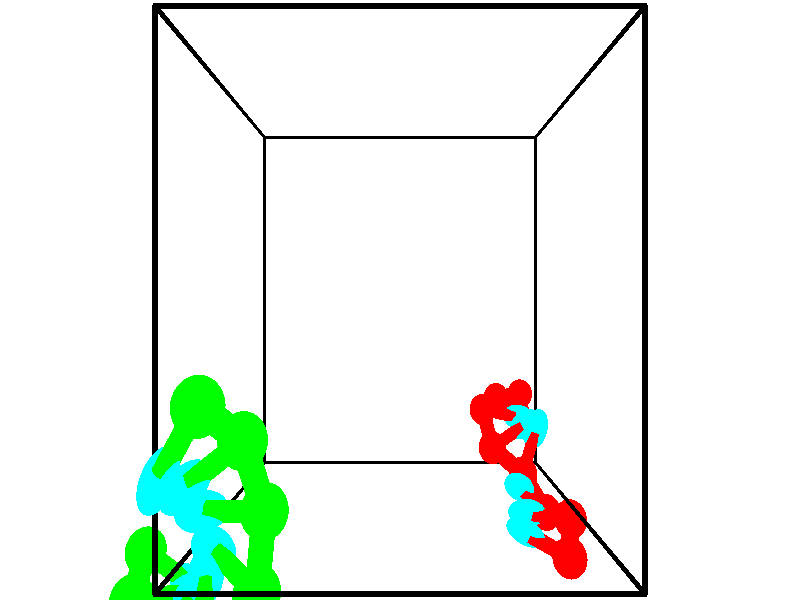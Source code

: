 // switches for output
#declare DRAW_BASES = 1; // possible values are 0, 1; only relevant for DNA ribbons
#declare DRAW_BASES_TYPE = 3; // possible values are 1, 2, 3; only relevant for DNA ribbons
#declare DRAW_FOG = 0; // set to 1 to enable fog

#include "colors.inc"

#include "transforms.inc"
background { rgb <1, 1, 1>}

#default {
   normal{
       ripples 0.25
       frequency 0.20
       turbulence 0.2
       lambda 5
   }
	finish {
		phong 0.1
		phong_size 40.
	}
}

// original window dimensions: 1024x640


// camera settings

camera {
	sky <-0, 1, 0>
	up <-0, 1, 0>
	right 1.6 * <1, 0, 0>
	location <2.5, 2.5, 11.1562>
	look_at <2.5, 2.5, 2.5>
	direction <0, 0, -8.6562>
	angle 67.0682
}


# declare cpy_camera_pos = <2.5, 2.5, 11.1562>;
# if (DRAW_FOG = 1)
fog {
	fog_type 2
	up vnormalize(cpy_camera_pos)
	color rgbt<1,1,1,0.3>
	distance 1e-5
	fog_alt 3e-3
	fog_offset 4
}
# end


// LIGHTS

# declare lum = 6;
global_settings {
	ambient_light rgb lum * <0.05, 0.05, 0.05>
	max_trace_level 15
}# declare cpy_direct_light_amount = 0.25;
light_source
{	1000 * <-1, -1, 1>,
	rgb lum * cpy_direct_light_amount
	parallel
}

light_source
{	1000 * <1, 1, -1>,
	rgb lum * cpy_direct_light_amount
	parallel
}

// strand 0

// nucleotide -1

// particle -1
sphere {
	<5.008691, -0.673452, 2.239501> 0.250000
	pigment { color rgbt <1,0,0,0> }
	no_shadow
}
cylinder {
	<4.645645, -0.510635, 2.198408>,  <4.427818, -0.412945, 2.173752>, 0.100000
	pigment { color rgbt <1,0,0,0> }
	no_shadow
}
cylinder {
	<4.645645, -0.510635, 2.198408>,  <5.008691, -0.673452, 2.239501>, 0.100000
	pigment { color rgbt <1,0,0,0> }
	no_shadow
}

// particle -1
sphere {
	<4.645645, -0.510635, 2.198408> 0.100000
	pigment { color rgbt <1,0,0,0> }
	no_shadow
}
sphere {
	0, 1
	scale<0.080000,0.200000,0.300000>
	matrix <0.302317, 0.463940, -0.832685,
		-0.291276, -0.786814, -0.544134,
		-0.907614, 0.407042, -0.102733,
		4.373361, -0.388523, 2.167588>
	pigment { color rgbt <0,1,1,0> }
	no_shadow
}
cylinder {
	<5.177774, -0.368478, 1.669372>,  <5.008691, -0.673452, 2.239501>, 0.130000
	pigment { color rgbt <1,0,0,0> }
	no_shadow
}

// nucleotide -1

// particle -1
sphere {
	<5.177774, -0.368478, 1.669372> 0.250000
	pigment { color rgbt <1,0,0,0> }
	no_shadow
}
cylinder {
	<4.782761, -0.313498, 1.700060>,  <4.545753, -0.280510, 1.718473>, 0.100000
	pigment { color rgbt <1,0,0,0> }
	no_shadow
}
cylinder {
	<4.782761, -0.313498, 1.700060>,  <5.177774, -0.368478, 1.669372>, 0.100000
	pigment { color rgbt <1,0,0,0> }
	no_shadow
}

// particle -1
sphere {
	<4.782761, -0.313498, 1.700060> 0.100000
	pigment { color rgbt <1,0,0,0> }
	no_shadow
}
sphere {
	0, 1
	scale<0.080000,0.200000,0.300000>
	matrix <-0.033922, 0.290110, -0.956392,
		-0.153714, -0.947071, -0.281830,
		-0.987533, 0.137451, 0.076720,
		4.486501, -0.272263, 1.723076>
	pigment { color rgbt <0,1,1,0> }
	no_shadow
}
cylinder {
	<4.948023, -0.469521, 1.018638>,  <5.177774, -0.368478, 1.669372>, 0.130000
	pigment { color rgbt <1,0,0,0> }
	no_shadow
}

// nucleotide -1

// particle -1
sphere {
	<4.948023, -0.469521, 1.018638> 0.250000
	pigment { color rgbt <1,0,0,0> }
	no_shadow
}
cylinder {
	<4.665260, -0.231007, 1.170809>,  <4.495603, -0.087898, 1.262111>, 0.100000
	pigment { color rgbt <1,0,0,0> }
	no_shadow
}
cylinder {
	<4.665260, -0.231007, 1.170809>,  <4.948023, -0.469521, 1.018638>, 0.100000
	pigment { color rgbt <1,0,0,0> }
	no_shadow
}

// particle -1
sphere {
	<4.665260, -0.231007, 1.170809> 0.100000
	pigment { color rgbt <1,0,0,0> }
	no_shadow
}
sphere {
	0, 1
	scale<0.080000,0.200000,0.300000>
	matrix <-0.081374, 0.465719, -0.881183,
		-0.702610, -0.653871, -0.280698,
		-0.706907, 0.596287, 0.380427,
		4.453188, -0.052121, 1.284937>
	pigment { color rgbt <0,1,1,0> }
	no_shadow
}
cylinder {
	<4.673085, -0.060546, 0.482956>,  <4.948023, -0.469521, 1.018638>, 0.130000
	pigment { color rgbt <1,0,0,0> }
	no_shadow
}

// nucleotide -1

// particle -1
sphere {
	<4.673085, -0.060546, 0.482956> 0.250000
	pigment { color rgbt <1,0,0,0> }
	no_shadow
}
cylinder {
	<4.810257, 0.314224, 0.455912>,  <4.892560, 0.539086, 0.439685>, 0.100000
	pigment { color rgbt <1,0,0,0> }
	no_shadow
}
cylinder {
	<4.810257, 0.314224, 0.455912>,  <4.673085, -0.060546, 0.482956>, 0.100000
	pigment { color rgbt <1,0,0,0> }
	no_shadow
}

// particle -1
sphere {
	<4.810257, 0.314224, 0.455912> 0.100000
	pigment { color rgbt <1,0,0,0> }
	no_shadow
}
sphere {
	0, 1
	scale<0.080000,0.200000,0.300000>
	matrix <0.092849, -0.105431, -0.990082,
		-0.934761, 0.333252, -0.123148,
		0.342930, 0.936924, -0.067611,
		4.913136, 0.595302, 0.435628>
	pigment { color rgbt <0,1,1,0> }
	no_shadow
}
cylinder {
	<4.210572, 0.221634, -0.018131>,  <4.673085, -0.060546, 0.482956>, 0.130000
	pigment { color rgbt <1,0,0,0> }
	no_shadow
}

// nucleotide -1

// particle -1
sphere {
	<4.210572, 0.221634, -0.018131> 0.250000
	pigment { color rgbt <1,0,0,0> }
	no_shadow
}
cylinder {
	<4.548882, 0.433308, 0.009089>,  <4.751867, 0.560312, 0.025420>, 0.100000
	pigment { color rgbt <1,0,0,0> }
	no_shadow
}
cylinder {
	<4.548882, 0.433308, 0.009089>,  <4.210572, 0.221634, -0.018131>, 0.100000
	pigment { color rgbt <1,0,0,0> }
	no_shadow
}

// particle -1
sphere {
	<4.548882, 0.433308, 0.009089> 0.100000
	pigment { color rgbt <1,0,0,0> }
	no_shadow
}
sphere {
	0, 1
	scale<0.080000,0.200000,0.300000>
	matrix <0.233165, -0.251879, -0.939250,
		-0.479896, 0.810260, -0.336419,
		0.845774, 0.529184, 0.068048,
		4.802614, 0.592063, 0.029503>
	pigment { color rgbt <0,1,1,0> }
	no_shadow
}
cylinder {
	<4.103158, 0.732221, -0.548324>,  <4.210572, 0.221634, -0.018131>, 0.130000
	pigment { color rgbt <1,0,0,0> }
	no_shadow
}

// nucleotide -1

// particle -1
sphere {
	<4.103158, 0.732221, -0.548324> 0.250000
	pigment { color rgbt <1,0,0,0> }
	no_shadow
}
cylinder {
	<4.491684, 0.668907, -0.477339>,  <4.724800, 0.630919, -0.434748>, 0.100000
	pigment { color rgbt <1,0,0,0> }
	no_shadow
}
cylinder {
	<4.491684, 0.668907, -0.477339>,  <4.103158, 0.732221, -0.548324>, 0.100000
	pigment { color rgbt <1,0,0,0> }
	no_shadow
}

// particle -1
sphere {
	<4.491684, 0.668907, -0.477339> 0.100000
	pigment { color rgbt <1,0,0,0> }
	no_shadow
}
sphere {
	0, 1
	scale<0.080000,0.200000,0.300000>
	matrix <0.151094, -0.165469, -0.974572,
		0.183624, 0.973430, -0.136807,
		0.971315, -0.158285, 0.177463,
		4.783079, 0.621422, -0.424100>
	pigment { color rgbt <0,1,1,0> }
	no_shadow
}
cylinder {
	<4.453597, 0.838756, -1.136144>,  <4.103158, 0.732221, -0.548324>, 0.130000
	pigment { color rgbt <1,0,0,0> }
	no_shadow
}

// nucleotide -1

// particle -1
sphere {
	<4.453597, 0.838756, -1.136144> 0.250000
	pigment { color rgbt <1,0,0,0> }
	no_shadow
}
cylinder {
	<4.749680, 0.639469, -0.955534>,  <4.927329, 0.519897, -0.847168>, 0.100000
	pigment { color rgbt <1,0,0,0> }
	no_shadow
}
cylinder {
	<4.749680, 0.639469, -0.955534>,  <4.453597, 0.838756, -1.136144>, 0.100000
	pigment { color rgbt <1,0,0,0> }
	no_shadow
}

// particle -1
sphere {
	<4.749680, 0.639469, -0.955534> 0.100000
	pigment { color rgbt <1,0,0,0> }
	no_shadow
}
sphere {
	0, 1
	scale<0.080000,0.200000,0.300000>
	matrix <0.269907, -0.394883, -0.878190,
		0.615829, 0.771911, -0.157822,
		0.740206, -0.498217, 0.451524,
		4.971741, 0.490004, -0.820077>
	pigment { color rgbt <0,1,1,0> }
	no_shadow
}
cylinder {
	<5.030312, 0.850682, -1.591474>,  <4.453597, 0.838756, -1.136144>, 0.130000
	pigment { color rgbt <1,0,0,0> }
	no_shadow
}

// nucleotide -1

// particle -1
sphere {
	<5.030312, 0.850682, -1.591474> 0.250000
	pigment { color rgbt <1,0,0,0> }
	no_shadow
}
cylinder {
	<5.089249, 0.541891, -1.344139>,  <5.124611, 0.356617, -1.195738>, 0.100000
	pigment { color rgbt <1,0,0,0> }
	no_shadow
}
cylinder {
	<5.089249, 0.541891, -1.344139>,  <5.030312, 0.850682, -1.591474>, 0.100000
	pigment { color rgbt <1,0,0,0> }
	no_shadow
}

// particle -1
sphere {
	<5.089249, 0.541891, -1.344139> 0.100000
	pigment { color rgbt <1,0,0,0> }
	no_shadow
}
sphere {
	0, 1
	scale<0.080000,0.200000,0.300000>
	matrix <0.360421, -0.540271, -0.760397,
		0.921079, 0.334901, 0.198632,
		0.147342, -0.771977, 0.618338,
		5.133451, 0.310298, -1.158638>
	pigment { color rgbt <0,1,1,0> }
	no_shadow
}
// strand 1

// nucleotide -1

// particle -1
sphere {
	<-0.773738, -0.193859, 3.377437> 0.250000
	pigment { color rgbt <0,1,0,0> }
	no_shadow
}
cylinder {
	<-0.443275, -0.417973, 3.353613>,  <-0.244998, -0.552441, 3.339319>, 0.100000
	pigment { color rgbt <0,1,0,0> }
	no_shadow
}
cylinder {
	<-0.443275, -0.417973, 3.353613>,  <-0.773738, -0.193859, 3.377437>, 0.100000
	pigment { color rgbt <0,1,0,0> }
	no_shadow
}

// particle -1
sphere {
	<-0.443275, -0.417973, 3.353613> 0.100000
	pigment { color rgbt <0,1,0,0> }
	no_shadow
}
sphere {
	0, 1
	scale<0.080000,0.200000,0.300000>
	matrix <0.356886, 0.438560, 0.824802,
		-0.436003, -0.702671, 0.562276,
		0.826156, -0.560284, -0.059560,
		-0.195429, -0.586058, 3.335745>
	pigment { color rgbt <0,1,1,0> }
	no_shadow
}
cylinder {
	<-0.650893, -0.446547, 4.059402>,  <-0.773738, -0.193859, 3.377437>, 0.130000
	pigment { color rgbt <0,1,0,0> }
	no_shadow
}

// nucleotide -1

// particle -1
sphere {
	<-0.650893, -0.446547, 4.059402> 0.250000
	pigment { color rgbt <0,1,0,0> }
	no_shadow
}
cylinder {
	<-0.306290, -0.482262, 3.859470>,  <-0.099527, -0.503691, 3.739511>, 0.100000
	pigment { color rgbt <0,1,0,0> }
	no_shadow
}
cylinder {
	<-0.306290, -0.482262, 3.859470>,  <-0.650893, -0.446547, 4.059402>, 0.100000
	pigment { color rgbt <0,1,0,0> }
	no_shadow
}

// particle -1
sphere {
	<-0.306290, -0.482262, 3.859470> 0.100000
	pigment { color rgbt <0,1,0,0> }
	no_shadow
}
sphere {
	0, 1
	scale<0.080000,0.200000,0.300000>
	matrix <0.488024, 0.417290, 0.766617,
		0.140124, -0.904376, 0.403074,
		0.861509, -0.089288, -0.499829,
		-0.047837, -0.509048, 3.709522>
	pigment { color rgbt <0,1,1,0> }
	no_shadow
}
cylinder {
	<-0.234233, -0.803701, 4.509950>,  <-0.650893, -0.446547, 4.059402>, 0.130000
	pigment { color rgbt <0,1,0,0> }
	no_shadow
}

// nucleotide -1

// particle -1
sphere {
	<-0.234233, -0.803701, 4.509950> 0.250000
	pigment { color rgbt <0,1,0,0> }
	no_shadow
}
cylinder {
	<-0.061836, -0.568905, 4.235815>,  <0.041602, -0.428027, 4.071334>, 0.100000
	pigment { color rgbt <0,1,0,0> }
	no_shadow
}
cylinder {
	<-0.061836, -0.568905, 4.235815>,  <-0.234233, -0.803701, 4.509950>, 0.100000
	pigment { color rgbt <0,1,0,0> }
	no_shadow
}

// particle -1
sphere {
	<-0.061836, -0.568905, 4.235815> 0.100000
	pigment { color rgbt <0,1,0,0> }
	no_shadow
}
sphere {
	0, 1
	scale<0.080000,0.200000,0.300000>
	matrix <0.256599, 0.648416, 0.716738,
		0.865103, -0.484765, 0.128841,
		0.430992, 0.586992, -0.685337,
		0.067462, -0.392807, 4.030214>
	pigment { color rgbt <0,1,1,0> }
	no_shadow
}
cylinder {
	<0.401363, -0.582286, 4.772173>,  <-0.234233, -0.803701, 4.509950>, 0.130000
	pigment { color rgbt <0,1,0,0> }
	no_shadow
}

// nucleotide -1

// particle -1
sphere {
	<0.401363, -0.582286, 4.772173> 0.250000
	pigment { color rgbt <0,1,0,0> }
	no_shadow
}
cylinder {
	<0.334427, -0.314159, 4.482988>,  <0.294265, -0.153284, 4.309478>, 0.100000
	pigment { color rgbt <0,1,0,0> }
	no_shadow
}
cylinder {
	<0.334427, -0.314159, 4.482988>,  <0.401363, -0.582286, 4.772173>, 0.100000
	pigment { color rgbt <0,1,0,0> }
	no_shadow
}

// particle -1
sphere {
	<0.334427, -0.314159, 4.482988> 0.100000
	pigment { color rgbt <0,1,0,0> }
	no_shadow
}
sphere {
	0, 1
	scale<0.080000,0.200000,0.300000>
	matrix <0.194664, 0.741330, 0.642289,
		0.966490, -0.033253, -0.254541,
		-0.167341, 0.670316, -0.722962,
		0.284225, -0.113065, 4.266100>
	pigment { color rgbt <0,1,1,0> }
	no_shadow
}
cylinder {
	<0.987522, -0.087831, 4.773783>,  <0.401363, -0.582286, 4.772173>, 0.130000
	pigment { color rgbt <0,1,0,0> }
	no_shadow
}

// nucleotide -1

// particle -1
sphere {
	<0.987522, -0.087831, 4.773783> 0.250000
	pigment { color rgbt <0,1,0,0> }
	no_shadow
}
cylinder {
	<0.669876, 0.074345, 4.592674>,  <0.479289, 0.171650, 4.484009>, 0.100000
	pigment { color rgbt <0,1,0,0> }
	no_shadow
}
cylinder {
	<0.669876, 0.074345, 4.592674>,  <0.987522, -0.087831, 4.773783>, 0.100000
	pigment { color rgbt <0,1,0,0> }
	no_shadow
}

// particle -1
sphere {
	<0.669876, 0.074345, 4.592674> 0.100000
	pigment { color rgbt <0,1,0,0> }
	no_shadow
}
sphere {
	0, 1
	scale<0.080000,0.200000,0.300000>
	matrix <-0.006819, 0.738983, 0.673689,
		0.607731, 0.538074, -0.584072,
		-0.794114, 0.405439, -0.452772,
		0.431642, 0.195976, 4.456842>
	pigment { color rgbt <0,1,1,0> }
	no_shadow
}
cylinder {
	<1.073879, 0.645229, 4.800631>,  <0.987522, -0.087831, 4.773783>, 0.130000
	pigment { color rgbt <0,1,0,0> }
	no_shadow
}

// nucleotide -1

// particle -1
sphere {
	<1.073879, 0.645229, 4.800631> 0.250000
	pigment { color rgbt <0,1,0,0> }
	no_shadow
}
cylinder {
	<0.677078, 0.631477, 4.752050>,  <0.438998, 0.623226, 4.722902>, 0.100000
	pigment { color rgbt <0,1,0,0> }
	no_shadow
}
cylinder {
	<0.677078, 0.631477, 4.752050>,  <1.073879, 0.645229, 4.800631>, 0.100000
	pigment { color rgbt <0,1,0,0> }
	no_shadow
}

// particle -1
sphere {
	<0.677078, 0.631477, 4.752050> 0.100000
	pigment { color rgbt <0,1,0,0> }
	no_shadow
}
sphere {
	0, 1
	scale<0.080000,0.200000,0.300000>
	matrix <-0.114767, 0.646219, 0.754473,
		0.052546, 0.762377, -0.644996,
		-0.992002, -0.034379, -0.121452,
		0.379478, 0.621164, 4.715615>
	pigment { color rgbt <0,1,1,0> }
	no_shadow
}
cylinder {
	<0.895516, 1.300785, 4.990782>,  <1.073879, 0.645229, 4.800631>, 0.130000
	pigment { color rgbt <0,1,0,0> }
	no_shadow
}

// nucleotide -1

// particle -1
sphere {
	<0.895516, 1.300785, 4.990782> 0.250000
	pigment { color rgbt <0,1,0,0> }
	no_shadow
}
cylinder {
	<0.562660, 1.079884, 5.011028>,  <0.362947, 0.947343, 5.023176>, 0.100000
	pigment { color rgbt <0,1,0,0> }
	no_shadow
}
cylinder {
	<0.562660, 1.079884, 5.011028>,  <0.895516, 1.300785, 4.990782>, 0.100000
	pigment { color rgbt <0,1,0,0> }
	no_shadow
}

// particle -1
sphere {
	<0.562660, 1.079884, 5.011028> 0.100000
	pigment { color rgbt <0,1,0,0> }
	no_shadow
}
sphere {
	0, 1
	scale<0.080000,0.200000,0.300000>
	matrix <-0.219855, 0.412311, 0.884117,
		-0.509125, 0.724581, -0.464515,
		-0.832139, -0.552253, 0.050615,
		0.313019, 0.914208, 5.026213>
	pigment { color rgbt <0,1,1,0> }
	no_shadow
}
cylinder {
	<0.586347, 1.657645, 5.437057>,  <0.895516, 1.300785, 4.990782>, 0.130000
	pigment { color rgbt <0,1,0,0> }
	no_shadow
}

// nucleotide -1

// particle -1
sphere {
	<0.586347, 1.657645, 5.437057> 0.250000
	pigment { color rgbt <0,1,0,0> }
	no_shadow
}
cylinder {
	<0.367645, 1.322788, 5.430710>,  <0.236424, 1.121874, 5.426902>, 0.100000
	pigment { color rgbt <0,1,0,0> }
	no_shadow
}
cylinder {
	<0.367645, 1.322788, 5.430710>,  <0.586347, 1.657645, 5.437057>, 0.100000
	pigment { color rgbt <0,1,0,0> }
	no_shadow
}

// particle -1
sphere {
	<0.367645, 1.322788, 5.430710> 0.100000
	pigment { color rgbt <0,1,0,0> }
	no_shadow
}
sphere {
	0, 1
	scale<0.080000,0.200000,0.300000>
	matrix <-0.357239, 0.216096, 0.908671,
		-0.757258, 0.502488, -0.417211,
		-0.546754, -0.837143, -0.015867,
		0.203619, 1.071645, 5.425950>
	pigment { color rgbt <0,1,1,0> }
	no_shadow
}
// box output
cylinder {
	<0.000000, 0.000000, 0.000000>,  <5.000000, 0.000000, 0.000000>, 0.025000
	pigment { color rgbt <0,0,0,0> }
	no_shadow
}
cylinder {
	<0.000000, 0.000000, 0.000000>,  <0.000000, 5.000000, 0.000000>, 0.025000
	pigment { color rgbt <0,0,0,0> }
	no_shadow
}
cylinder {
	<0.000000, 0.000000, 0.000000>,  <0.000000, 0.000000, 5.000000>, 0.025000
	pigment { color rgbt <0,0,0,0> }
	no_shadow
}
cylinder {
	<5.000000, 5.000000, 5.000000>,  <0.000000, 5.000000, 5.000000>, 0.025000
	pigment { color rgbt <0,0,0,0> }
	no_shadow
}
cylinder {
	<5.000000, 5.000000, 5.000000>,  <5.000000, 0.000000, 5.000000>, 0.025000
	pigment { color rgbt <0,0,0,0> }
	no_shadow
}
cylinder {
	<5.000000, 5.000000, 5.000000>,  <5.000000, 5.000000, 0.000000>, 0.025000
	pigment { color rgbt <0,0,0,0> }
	no_shadow
}
cylinder {
	<0.000000, 0.000000, 5.000000>,  <0.000000, 5.000000, 5.000000>, 0.025000
	pigment { color rgbt <0,0,0,0> }
	no_shadow
}
cylinder {
	<0.000000, 0.000000, 5.000000>,  <5.000000, 0.000000, 5.000000>, 0.025000
	pigment { color rgbt <0,0,0,0> }
	no_shadow
}
cylinder {
	<5.000000, 5.000000, 0.000000>,  <0.000000, 5.000000, 0.000000>, 0.025000
	pigment { color rgbt <0,0,0,0> }
	no_shadow
}
cylinder {
	<5.000000, 5.000000, 0.000000>,  <5.000000, 0.000000, 0.000000>, 0.025000
	pigment { color rgbt <0,0,0,0> }
	no_shadow
}
cylinder {
	<5.000000, 0.000000, 5.000000>,  <5.000000, 0.000000, 0.000000>, 0.025000
	pigment { color rgbt <0,0,0,0> }
	no_shadow
}
cylinder {
	<0.000000, 5.000000, 0.000000>,  <0.000000, 5.000000, 5.000000>, 0.025000
	pigment { color rgbt <0,0,0,0> }
	no_shadow
}
// end of box output
